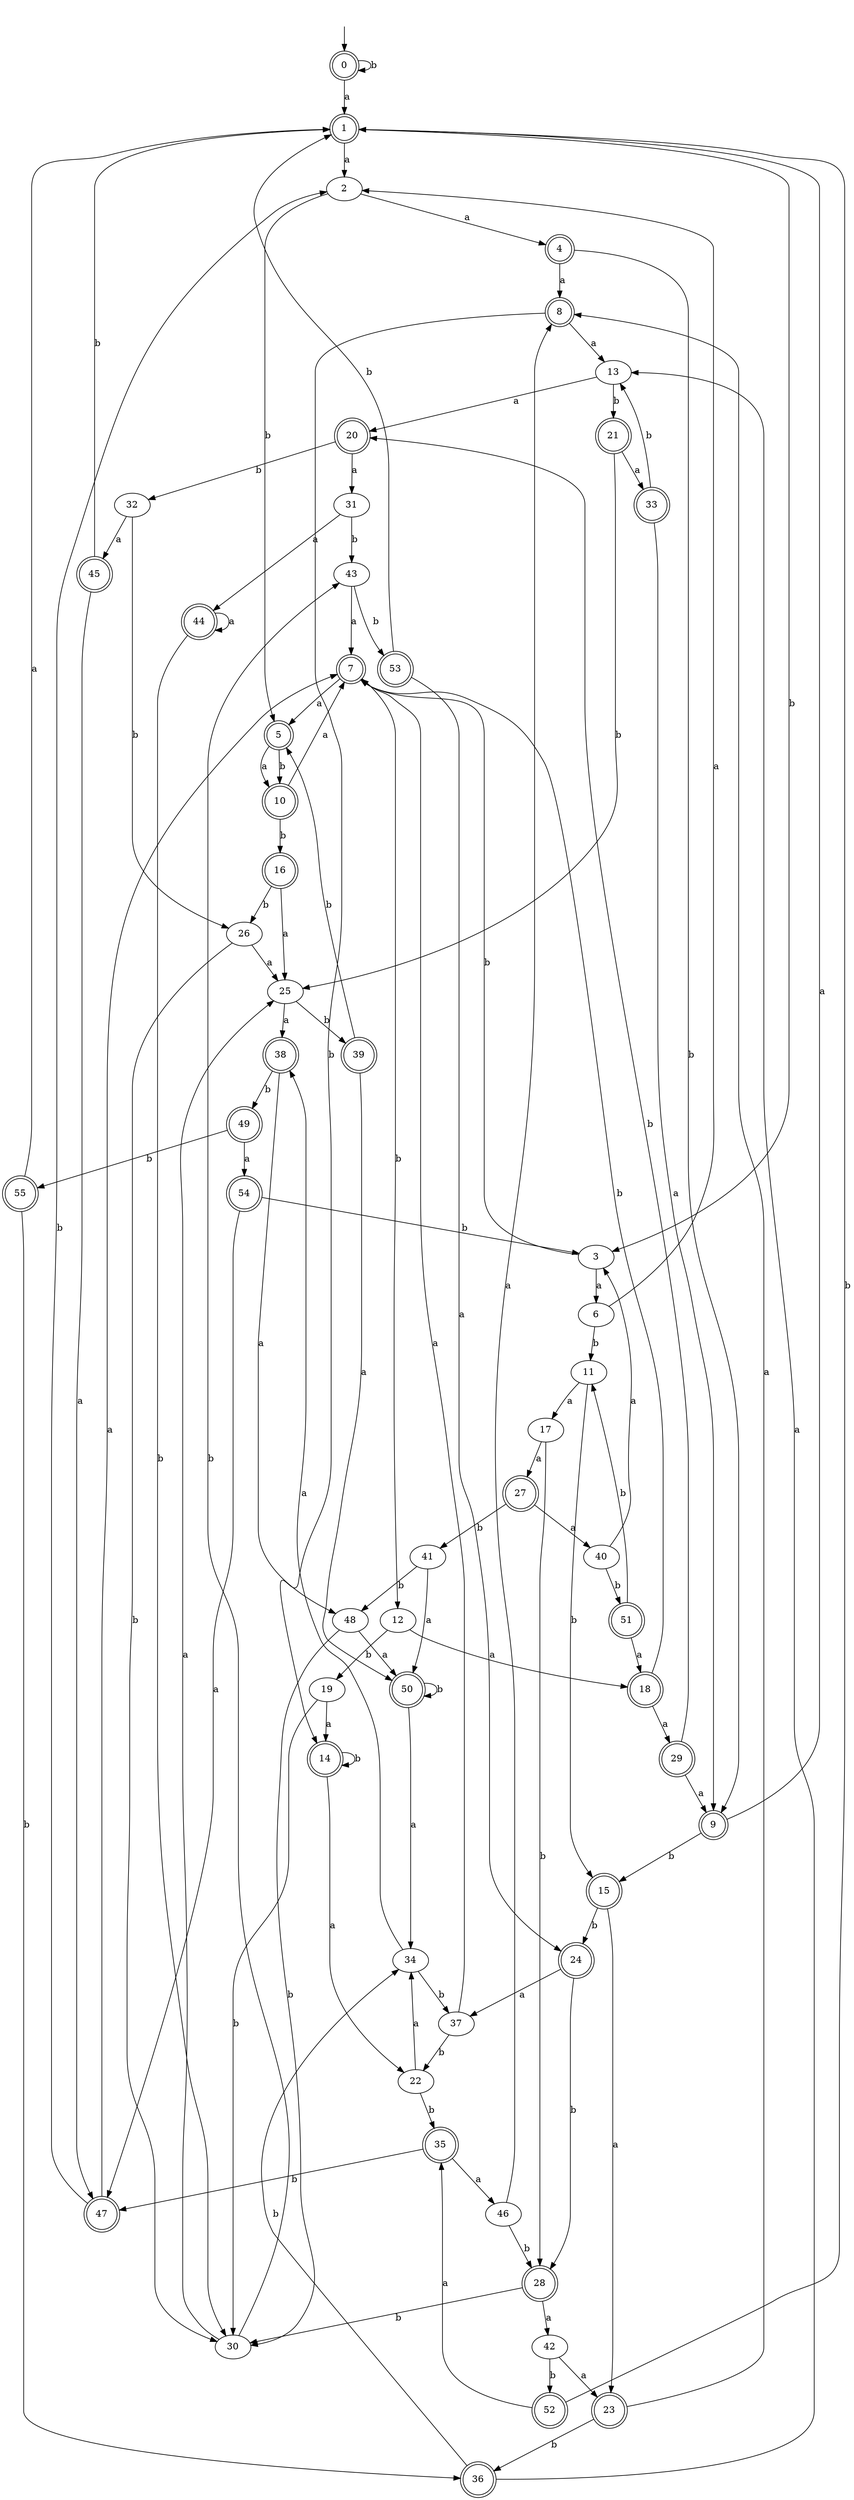 digraph RandomDFA {
  __start0 [label="", shape=none];
  __start0 -> 0 [label=""];
  0 [shape=circle] [shape=doublecircle]
  0 -> 1 [label="a"]
  0 -> 0 [label="b"]
  1 [shape=doublecircle]
  1 -> 2 [label="a"]
  1 -> 3 [label="b"]
  2
  2 -> 4 [label="a"]
  2 -> 5 [label="b"]
  3
  3 -> 6 [label="a"]
  3 -> 7 [label="b"]
  4 [shape=doublecircle]
  4 -> 8 [label="a"]
  4 -> 9 [label="b"]
  5 [shape=doublecircle]
  5 -> 10 [label="a"]
  5 -> 10 [label="b"]
  6
  6 -> 2 [label="a"]
  6 -> 11 [label="b"]
  7 [shape=doublecircle]
  7 -> 5 [label="a"]
  7 -> 12 [label="b"]
  8 [shape=doublecircle]
  8 -> 13 [label="a"]
  8 -> 14 [label="b"]
  9 [shape=doublecircle]
  9 -> 1 [label="a"]
  9 -> 15 [label="b"]
  10 [shape=doublecircle]
  10 -> 7 [label="a"]
  10 -> 16 [label="b"]
  11
  11 -> 17 [label="a"]
  11 -> 15 [label="b"]
  12
  12 -> 18 [label="a"]
  12 -> 19 [label="b"]
  13
  13 -> 20 [label="a"]
  13 -> 21 [label="b"]
  14 [shape=doublecircle]
  14 -> 22 [label="a"]
  14 -> 14 [label="b"]
  15 [shape=doublecircle]
  15 -> 23 [label="a"]
  15 -> 24 [label="b"]
  16 [shape=doublecircle]
  16 -> 25 [label="a"]
  16 -> 26 [label="b"]
  17
  17 -> 27 [label="a"]
  17 -> 28 [label="b"]
  18 [shape=doublecircle]
  18 -> 29 [label="a"]
  18 -> 7 [label="b"]
  19
  19 -> 14 [label="a"]
  19 -> 30 [label="b"]
  20 [shape=doublecircle]
  20 -> 31 [label="a"]
  20 -> 32 [label="b"]
  21 [shape=doublecircle]
  21 -> 33 [label="a"]
  21 -> 25 [label="b"]
  22
  22 -> 34 [label="a"]
  22 -> 35 [label="b"]
  23 [shape=doublecircle]
  23 -> 8 [label="a"]
  23 -> 36 [label="b"]
  24 [shape=doublecircle]
  24 -> 37 [label="a"]
  24 -> 28 [label="b"]
  25
  25 -> 38 [label="a"]
  25 -> 39 [label="b"]
  26
  26 -> 25 [label="a"]
  26 -> 30 [label="b"]
  27 [shape=doublecircle]
  27 -> 40 [label="a"]
  27 -> 41 [label="b"]
  28 [shape=doublecircle]
  28 -> 42 [label="a"]
  28 -> 30 [label="b"]
  29 [shape=doublecircle]
  29 -> 9 [label="a"]
  29 -> 20 [label="b"]
  30
  30 -> 25 [label="a"]
  30 -> 43 [label="b"]
  31
  31 -> 44 [label="a"]
  31 -> 43 [label="b"]
  32
  32 -> 45 [label="a"]
  32 -> 26 [label="b"]
  33 [shape=doublecircle]
  33 -> 9 [label="a"]
  33 -> 13 [label="b"]
  34
  34 -> 38 [label="a"]
  34 -> 37 [label="b"]
  35 [shape=doublecircle]
  35 -> 46 [label="a"]
  35 -> 47 [label="b"]
  36 [shape=doublecircle]
  36 -> 13 [label="a"]
  36 -> 34 [label="b"]
  37
  37 -> 7 [label="a"]
  37 -> 22 [label="b"]
  38 [shape=doublecircle]
  38 -> 48 [label="a"]
  38 -> 49 [label="b"]
  39 [shape=doublecircle]
  39 -> 50 [label="a"]
  39 -> 5 [label="b"]
  40
  40 -> 3 [label="a"]
  40 -> 51 [label="b"]
  41
  41 -> 50 [label="a"]
  41 -> 48 [label="b"]
  42
  42 -> 23 [label="a"]
  42 -> 52 [label="b"]
  43
  43 -> 7 [label="a"]
  43 -> 53 [label="b"]
  44 [shape=doublecircle]
  44 -> 44 [label="a"]
  44 -> 30 [label="b"]
  45 [shape=doublecircle]
  45 -> 47 [label="a"]
  45 -> 1 [label="b"]
  46
  46 -> 8 [label="a"]
  46 -> 28 [label="b"]
  47 [shape=doublecircle]
  47 -> 7 [label="a"]
  47 -> 2 [label="b"]
  48
  48 -> 50 [label="a"]
  48 -> 30 [label="b"]
  49 [shape=doublecircle]
  49 -> 54 [label="a"]
  49 -> 55 [label="b"]
  50 [shape=doublecircle]
  50 -> 34 [label="a"]
  50 -> 50 [label="b"]
  51 [shape=doublecircle]
  51 -> 18 [label="a"]
  51 -> 11 [label="b"]
  52 [shape=doublecircle]
  52 -> 35 [label="a"]
  52 -> 1 [label="b"]
  53 [shape=doublecircle]
  53 -> 24 [label="a"]
  53 -> 1 [label="b"]
  54 [shape=doublecircle]
  54 -> 47 [label="a"]
  54 -> 3 [label="b"]
  55 [shape=doublecircle]
  55 -> 1 [label="a"]
  55 -> 36 [label="b"]
}
